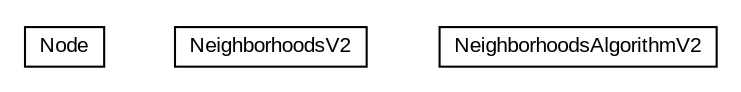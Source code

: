 #!/usr/local/bin/dot
#
# Class diagram 
# Generated by UMLGraph version R5_6-24-gf6e263 (http://www.umlgraph.org/)
#

digraph G {
	edge [fontname="arial",fontsize=10,labelfontname="arial",labelfontsize=10];
	node [fontname="arial",fontsize=10,shape=plaintext];
	nodesep=0.25;
	ranksep=0.5;
	// com.id.droneapi.impl.algorithm.v2.Node
	c281 [label=<<table title="com.id.droneapi.impl.algorithm.v2.Node" border="0" cellborder="1" cellspacing="0" cellpadding="2" port="p" href="./Node.html">
		<tr><td><table border="0" cellspacing="0" cellpadding="1">
<tr><td align="center" balign="center"> Node </td></tr>
		</table></td></tr>
		</table>>, URL="./Node.html", fontname="arial", fontcolor="black", fontsize=10.0];
	// com.id.droneapi.impl.algorithm.v2.NeighborhoodsV2
	c282 [label=<<table title="com.id.droneapi.impl.algorithm.v2.NeighborhoodsV2" border="0" cellborder="1" cellspacing="0" cellpadding="2" port="p" href="./NeighborhoodsV2.html">
		<tr><td><table border="0" cellspacing="0" cellpadding="1">
<tr><td align="center" balign="center"> NeighborhoodsV2 </td></tr>
		</table></td></tr>
		</table>>, URL="./NeighborhoodsV2.html", fontname="arial", fontcolor="black", fontsize=10.0];
	// com.id.droneapi.impl.algorithm.v2.NeighborhoodsAlgorithmV2
	c283 [label=<<table title="com.id.droneapi.impl.algorithm.v2.NeighborhoodsAlgorithmV2" border="0" cellborder="1" cellspacing="0" cellpadding="2" port="p" href="./NeighborhoodsAlgorithmV2.html">
		<tr><td><table border="0" cellspacing="0" cellpadding="1">
<tr><td align="center" balign="center"> NeighborhoodsAlgorithmV2 </td></tr>
		</table></td></tr>
		</table>>, URL="./NeighborhoodsAlgorithmV2.html", fontname="arial", fontcolor="black", fontsize=10.0];
}

